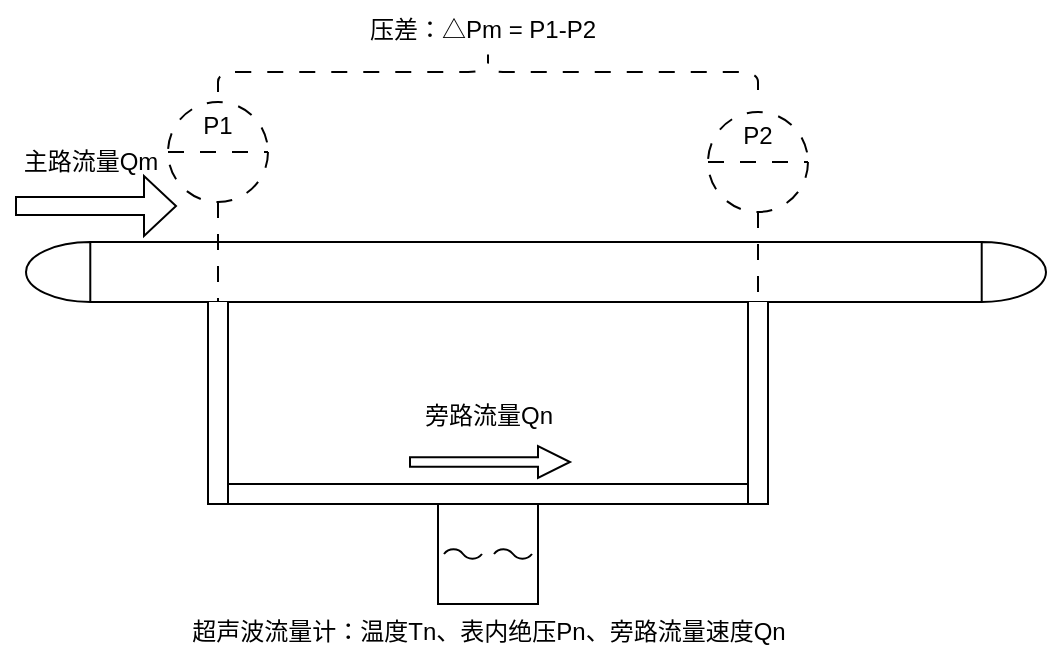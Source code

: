 <mxfile version="26.0.6">
  <diagram name="第 1 页" id="cpeISYIYZUkOvCi9xgJj">
    <mxGraphModel dx="1050" dy="594" grid="0" gridSize="10" guides="1" tooltips="1" connect="1" arrows="1" fold="1" page="1" pageScale="1" pageWidth="827" pageHeight="1169" math="0" shadow="0">
      <root>
        <mxCell id="0" />
        <mxCell id="1" parent="0" />
        <mxCell id="qh-8jtC_bbukPa5vGqPG-7" value="" style="shape=mxgraph.pid.vessels.drum_or_condenser;html=1;pointerEvents=1;align=center;verticalLabelPosition=bottom;verticalAlign=top;dashed=0;" vertex="1" parent="1">
          <mxGeometry x="159" y="335" width="510" height="30" as="geometry" />
        </mxCell>
        <mxCell id="qh-8jtC_bbukPa5vGqPG-4" value="" style="html=1;dashed=0;whiteSpace=wrap;shape=partialRectangle;right=0;left=0;" vertex="1" parent="1">
          <mxGeometry x="250" y="456" width="280" height="10" as="geometry" />
        </mxCell>
        <mxCell id="qh-8jtC_bbukPa5vGqPG-1" value="超声波流量计：温度Tn、表内绝压Pn、旁路流量速度Qn" style="verticalLabelPosition=bottom;align=center;outlineConnect=0;dashed=0;html=1;verticalAlign=top;shape=mxgraph.pid.flow_sensors.ultrasonic;" vertex="1" parent="1">
          <mxGeometry x="365" y="466" width="50" height="50" as="geometry" />
        </mxCell>
        <mxCell id="qh-8jtC_bbukPa5vGqPG-2" value="&lt;table cellpadding=&quot;0&quot; cellspacing=&quot;0&quot; style=&quot;font-size:1em;width:100%;height:100%;&quot;&gt;&lt;tbody&gt;&lt;tr&gt;&lt;td align=&quot;center&quot; height=&quot;25&quot;&gt;P1&lt;/td&gt;&lt;/tr&gt;&lt;tr&gt;&lt;td align=&quot;center&quot; height=&quot;25&quot;&gt;&lt;br&gt;&lt;/td&gt;&lt;/tr&gt;&lt;tr&gt;&lt;td align=&quot;center&quot; valign=&quot;bottom&quot;&gt;&lt;/td&gt;&lt;/tr&gt;&lt;/tbody&gt;&lt;/table&gt;" style="html=1;outlineConnect=0;align=center;dashed=1;shape=mxgraph.pid2inst.indicator;mounting=room;overflow=fill;indType=inst;dashPattern=8 8;" vertex="1" parent="1">
          <mxGeometry x="230" y="265" width="50" height="100" as="geometry" />
        </mxCell>
        <mxCell id="qh-8jtC_bbukPa5vGqPG-3" value="&lt;table cellpadding=&quot;0&quot; cellspacing=&quot;0&quot; style=&quot;font-size:1em;width:100%;height:100%;&quot;&gt;&lt;tbody&gt;&lt;tr&gt;&lt;td align=&quot;center&quot; height=&quot;25&quot;&gt;P2&lt;/td&gt;&lt;/tr&gt;&lt;tr&gt;&lt;td align=&quot;center&quot; height=&quot;25&quot;&gt;&lt;br&gt;&lt;/td&gt;&lt;/tr&gt;&lt;tr&gt;&lt;td align=&quot;center&quot; valign=&quot;bottom&quot;&gt;&lt;/td&gt;&lt;/tr&gt;&lt;/tbody&gt;&lt;/table&gt;" style="html=1;outlineConnect=0;align=center;dashed=1;shape=mxgraph.pid2inst.indicator;mounting=room;overflow=fill;indType=inst;dashPattern=8 8;" vertex="1" parent="1">
          <mxGeometry x="500" y="270" width="50" height="100" as="geometry" />
        </mxCell>
        <mxCell id="qh-8jtC_bbukPa5vGqPG-5" value="" style="html=1;dashed=0;whiteSpace=wrap;shape=partialRectangle;right=0;left=0;rotation=-90;" vertex="1" parent="1">
          <mxGeometry x="475" y="410" width="100" height="10" as="geometry" />
        </mxCell>
        <mxCell id="qh-8jtC_bbukPa5vGqPG-8" value="" style="html=1;dashed=0;whiteSpace=wrap;shape=partialRectangle;right=0;left=0;rotation=-90;" vertex="1" parent="1">
          <mxGeometry x="205" y="410" width="100" height="10" as="geometry" />
        </mxCell>
        <mxCell id="qh-8jtC_bbukPa5vGqPG-10" value="" style="shape=singleArrow;whiteSpace=wrap;html=1;" vertex="1" parent="1">
          <mxGeometry x="154" y="302" width="80" height="30" as="geometry" />
        </mxCell>
        <mxCell id="qh-8jtC_bbukPa5vGqPG-12" value="" style="shape=singleArrow;whiteSpace=wrap;html=1;" vertex="1" parent="1">
          <mxGeometry x="351" y="437" width="80" height="16" as="geometry" />
        </mxCell>
        <mxCell id="qh-8jtC_bbukPa5vGqPG-13" value="主路流量Qm" style="text;html=1;align=center;verticalAlign=middle;resizable=0;points=[];autosize=1;strokeColor=none;fillColor=none;" vertex="1" parent="1">
          <mxGeometry x="146" y="280" width="90" height="30" as="geometry" />
        </mxCell>
        <mxCell id="qh-8jtC_bbukPa5vGqPG-14" value="旁路流量Qn" style="text;html=1;align=center;verticalAlign=middle;resizable=0;points=[];autosize=1;strokeColor=none;fillColor=none;" vertex="1" parent="1">
          <mxGeometry x="345" y="407" width="90" height="30" as="geometry" />
        </mxCell>
        <mxCell id="qh-8jtC_bbukPa5vGqPG-15" value="" style="shape=curlyBracket;whiteSpace=wrap;html=1;rounded=1;flipH=1;labelPosition=right;verticalLabelPosition=middle;align=left;verticalAlign=middle;rotation=-90;dashed=1;dashPattern=8 8;" vertex="1" parent="1">
          <mxGeometry x="380" y="115" width="20" height="270" as="geometry" />
        </mxCell>
        <mxCell id="qh-8jtC_bbukPa5vGqPG-17" value="压差：△Pm = P1-P2" style="text;html=1;align=center;verticalAlign=middle;resizable=0;points=[];autosize=1;strokeColor=none;fillColor=none;dashed=1;dashPattern=8 8;" vertex="1" parent="1">
          <mxGeometry x="322" y="214" width="130" height="30" as="geometry" />
        </mxCell>
      </root>
    </mxGraphModel>
  </diagram>
</mxfile>
